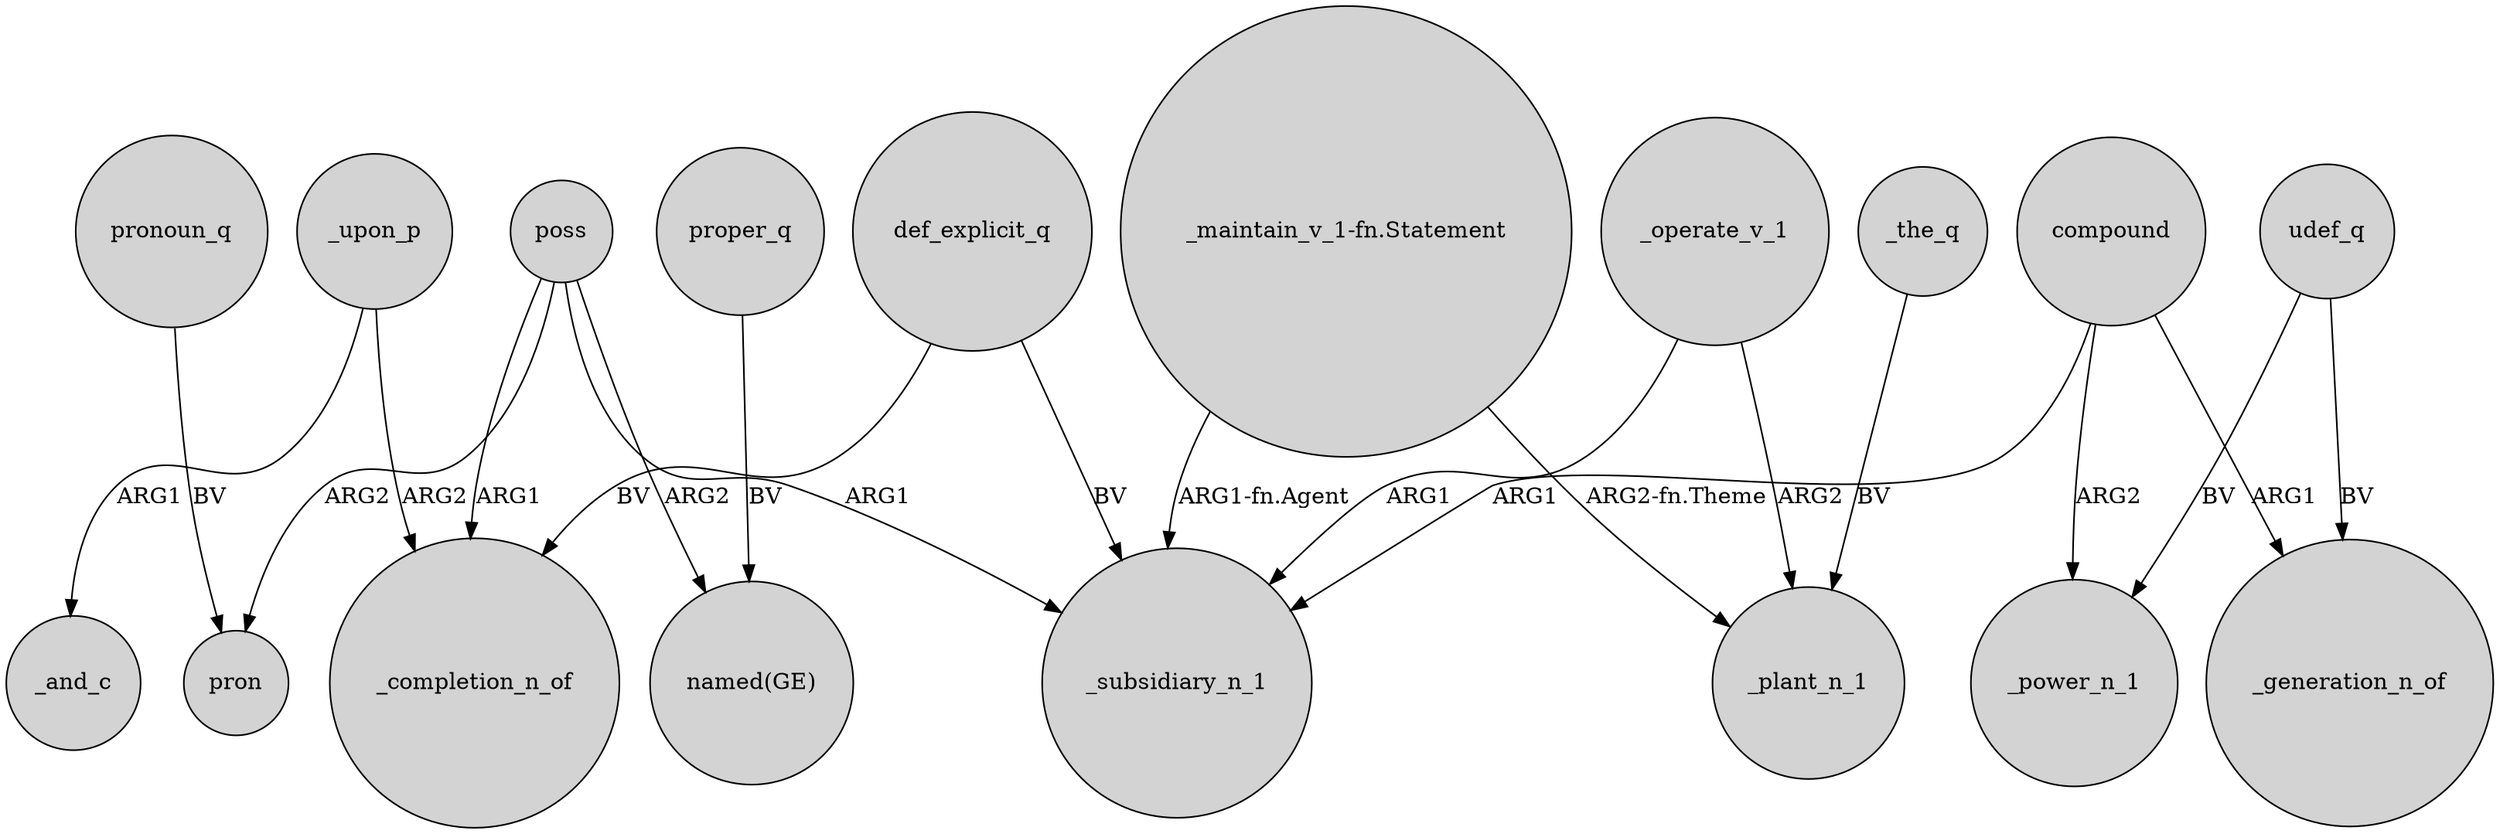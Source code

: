 digraph {
	node [shape=circle style=filled]
	_upon_p -> _and_c [label=ARG1]
	def_explicit_q -> _completion_n_of [label=BV]
	poss -> pron [label=ARG2]
	def_explicit_q -> _subsidiary_n_1 [label=BV]
	poss -> _subsidiary_n_1 [label=ARG1]
	_the_q -> _plant_n_1 [label=BV]
	_operate_v_1 -> _subsidiary_n_1 [label=ARG1]
	proper_q -> "named(GE)" [label=BV]
	poss -> _completion_n_of [label=ARG1]
	pronoun_q -> pron [label=BV]
	compound -> _power_n_1 [label=ARG2]
	_operate_v_1 -> _plant_n_1 [label=ARG2]
	udef_q -> _generation_n_of [label=BV]
	compound -> _subsidiary_n_1 [label=ARG1]
	_upon_p -> _completion_n_of [label=ARG2]
	compound -> _generation_n_of [label=ARG1]
	udef_q -> _power_n_1 [label=BV]
	"_maintain_v_1-fn.Statement" -> _subsidiary_n_1 [label="ARG1-fn.Agent"]
	"_maintain_v_1-fn.Statement" -> _plant_n_1 [label="ARG2-fn.Theme"]
	poss -> "named(GE)" [label=ARG2]
}

